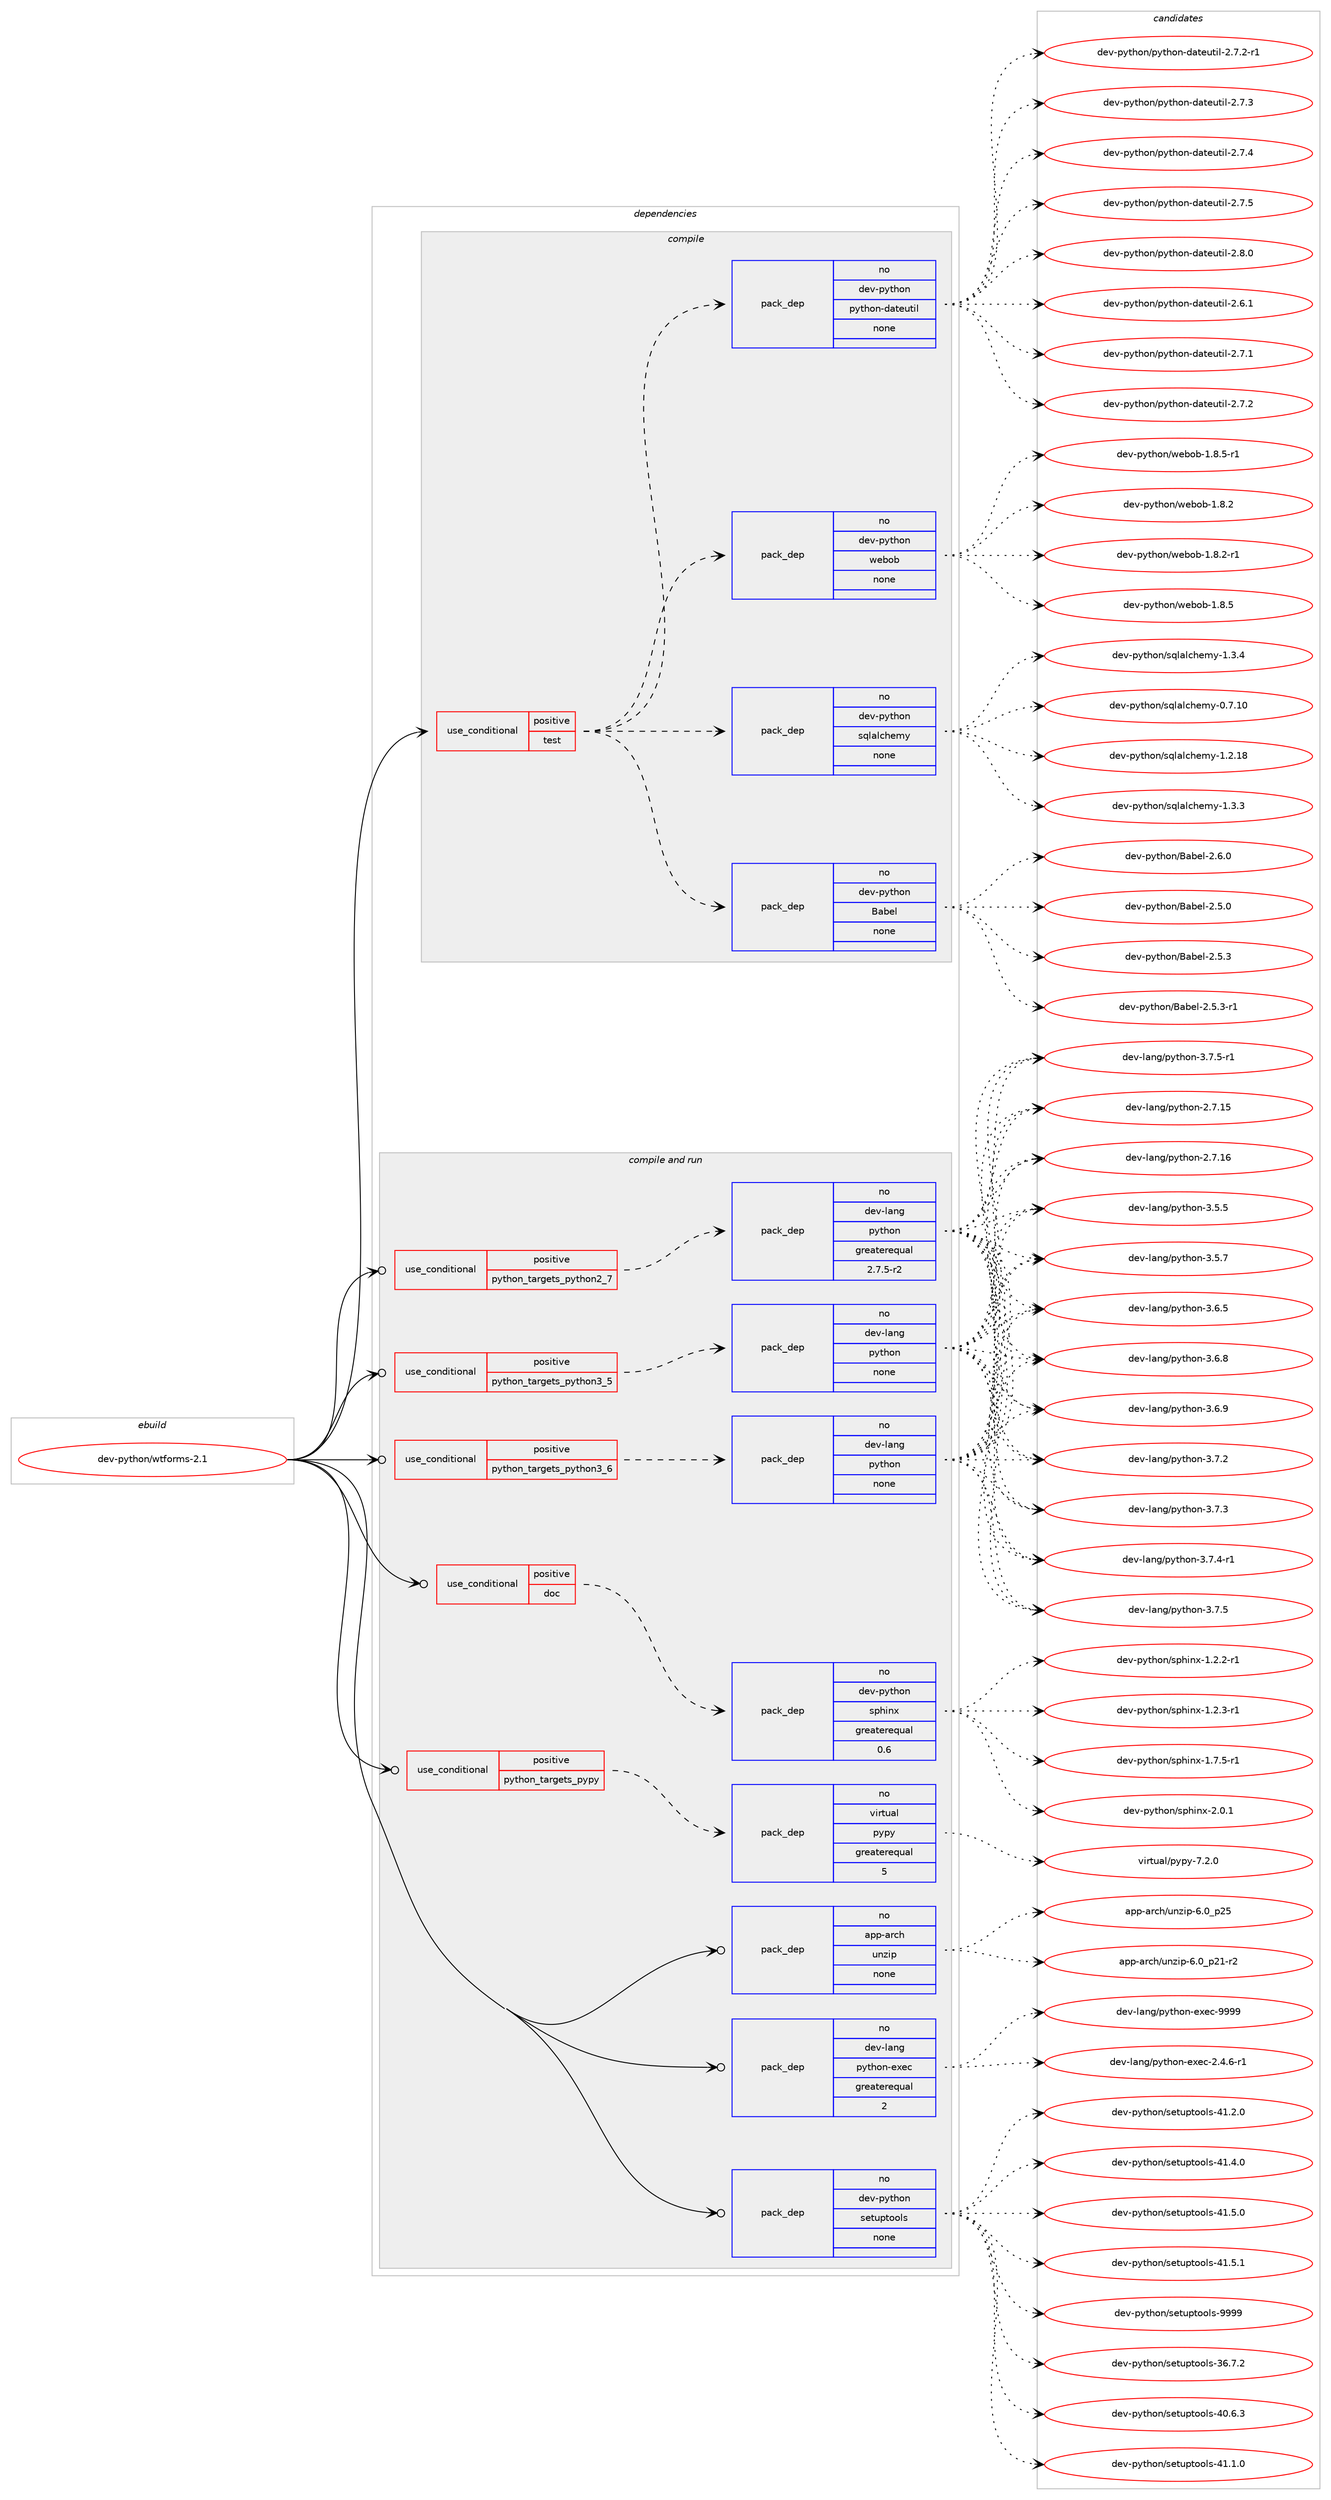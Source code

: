 digraph prolog {

# *************
# Graph options
# *************

newrank=true;
concentrate=true;
compound=true;
graph [rankdir=LR,fontname=Helvetica,fontsize=10,ranksep=1.5];#, ranksep=2.5, nodesep=0.2];
edge  [arrowhead=vee];
node  [fontname=Helvetica,fontsize=10];

# **********
# The ebuild
# **********

subgraph cluster_leftcol {
color=gray;
rank=same;
label=<<i>ebuild</i>>;
id [label="dev-python/wtforms-2.1", color=red, width=4, href="../dev-python/wtforms-2.1.svg"];
}

# ****************
# The dependencies
# ****************

subgraph cluster_midcol {
color=gray;
label=<<i>dependencies</i>>;
subgraph cluster_compile {
fillcolor="#eeeeee";
style=filled;
label=<<i>compile</i>>;
subgraph cond151601 {
dependency644345 [label=<<TABLE BORDER="0" CELLBORDER="1" CELLSPACING="0" CELLPADDING="4"><TR><TD ROWSPAN="3" CELLPADDING="10">use_conditional</TD></TR><TR><TD>positive</TD></TR><TR><TD>test</TD></TR></TABLE>>, shape=none, color=red];
subgraph pack480855 {
dependency644346 [label=<<TABLE BORDER="0" CELLBORDER="1" CELLSPACING="0" CELLPADDING="4" WIDTH="220"><TR><TD ROWSPAN="6" CELLPADDING="30">pack_dep</TD></TR><TR><TD WIDTH="110">no</TD></TR><TR><TD>dev-python</TD></TR><TR><TD>Babel</TD></TR><TR><TD>none</TD></TR><TR><TD></TD></TR></TABLE>>, shape=none, color=blue];
}
dependency644345:e -> dependency644346:w [weight=20,style="dashed",arrowhead="vee"];
subgraph pack480856 {
dependency644347 [label=<<TABLE BORDER="0" CELLBORDER="1" CELLSPACING="0" CELLPADDING="4" WIDTH="220"><TR><TD ROWSPAN="6" CELLPADDING="30">pack_dep</TD></TR><TR><TD WIDTH="110">no</TD></TR><TR><TD>dev-python</TD></TR><TR><TD>sqlalchemy</TD></TR><TR><TD>none</TD></TR><TR><TD></TD></TR></TABLE>>, shape=none, color=blue];
}
dependency644345:e -> dependency644347:w [weight=20,style="dashed",arrowhead="vee"];
subgraph pack480857 {
dependency644348 [label=<<TABLE BORDER="0" CELLBORDER="1" CELLSPACING="0" CELLPADDING="4" WIDTH="220"><TR><TD ROWSPAN="6" CELLPADDING="30">pack_dep</TD></TR><TR><TD WIDTH="110">no</TD></TR><TR><TD>dev-python</TD></TR><TR><TD>webob</TD></TR><TR><TD>none</TD></TR><TR><TD></TD></TR></TABLE>>, shape=none, color=blue];
}
dependency644345:e -> dependency644348:w [weight=20,style="dashed",arrowhead="vee"];
subgraph pack480858 {
dependency644349 [label=<<TABLE BORDER="0" CELLBORDER="1" CELLSPACING="0" CELLPADDING="4" WIDTH="220"><TR><TD ROWSPAN="6" CELLPADDING="30">pack_dep</TD></TR><TR><TD WIDTH="110">no</TD></TR><TR><TD>dev-python</TD></TR><TR><TD>python-dateutil</TD></TR><TR><TD>none</TD></TR><TR><TD></TD></TR></TABLE>>, shape=none, color=blue];
}
dependency644345:e -> dependency644349:w [weight=20,style="dashed",arrowhead="vee"];
}
id:e -> dependency644345:w [weight=20,style="solid",arrowhead="vee"];
}
subgraph cluster_compileandrun {
fillcolor="#eeeeee";
style=filled;
label=<<i>compile and run</i>>;
subgraph cond151602 {
dependency644350 [label=<<TABLE BORDER="0" CELLBORDER="1" CELLSPACING="0" CELLPADDING="4"><TR><TD ROWSPAN="3" CELLPADDING="10">use_conditional</TD></TR><TR><TD>positive</TD></TR><TR><TD>doc</TD></TR></TABLE>>, shape=none, color=red];
subgraph pack480859 {
dependency644351 [label=<<TABLE BORDER="0" CELLBORDER="1" CELLSPACING="0" CELLPADDING="4" WIDTH="220"><TR><TD ROWSPAN="6" CELLPADDING="30">pack_dep</TD></TR><TR><TD WIDTH="110">no</TD></TR><TR><TD>dev-python</TD></TR><TR><TD>sphinx</TD></TR><TR><TD>greaterequal</TD></TR><TR><TD>0.6</TD></TR></TABLE>>, shape=none, color=blue];
}
dependency644350:e -> dependency644351:w [weight=20,style="dashed",arrowhead="vee"];
}
id:e -> dependency644350:w [weight=20,style="solid",arrowhead="odotvee"];
subgraph cond151603 {
dependency644352 [label=<<TABLE BORDER="0" CELLBORDER="1" CELLSPACING="0" CELLPADDING="4"><TR><TD ROWSPAN="3" CELLPADDING="10">use_conditional</TD></TR><TR><TD>positive</TD></TR><TR><TD>python_targets_pypy</TD></TR></TABLE>>, shape=none, color=red];
subgraph pack480860 {
dependency644353 [label=<<TABLE BORDER="0" CELLBORDER="1" CELLSPACING="0" CELLPADDING="4" WIDTH="220"><TR><TD ROWSPAN="6" CELLPADDING="30">pack_dep</TD></TR><TR><TD WIDTH="110">no</TD></TR><TR><TD>virtual</TD></TR><TR><TD>pypy</TD></TR><TR><TD>greaterequal</TD></TR><TR><TD>5</TD></TR></TABLE>>, shape=none, color=blue];
}
dependency644352:e -> dependency644353:w [weight=20,style="dashed",arrowhead="vee"];
}
id:e -> dependency644352:w [weight=20,style="solid",arrowhead="odotvee"];
subgraph cond151604 {
dependency644354 [label=<<TABLE BORDER="0" CELLBORDER="1" CELLSPACING="0" CELLPADDING="4"><TR><TD ROWSPAN="3" CELLPADDING="10">use_conditional</TD></TR><TR><TD>positive</TD></TR><TR><TD>python_targets_python2_7</TD></TR></TABLE>>, shape=none, color=red];
subgraph pack480861 {
dependency644355 [label=<<TABLE BORDER="0" CELLBORDER="1" CELLSPACING="0" CELLPADDING="4" WIDTH="220"><TR><TD ROWSPAN="6" CELLPADDING="30">pack_dep</TD></TR><TR><TD WIDTH="110">no</TD></TR><TR><TD>dev-lang</TD></TR><TR><TD>python</TD></TR><TR><TD>greaterequal</TD></TR><TR><TD>2.7.5-r2</TD></TR></TABLE>>, shape=none, color=blue];
}
dependency644354:e -> dependency644355:w [weight=20,style="dashed",arrowhead="vee"];
}
id:e -> dependency644354:w [weight=20,style="solid",arrowhead="odotvee"];
subgraph cond151605 {
dependency644356 [label=<<TABLE BORDER="0" CELLBORDER="1" CELLSPACING="0" CELLPADDING="4"><TR><TD ROWSPAN="3" CELLPADDING="10">use_conditional</TD></TR><TR><TD>positive</TD></TR><TR><TD>python_targets_python3_5</TD></TR></TABLE>>, shape=none, color=red];
subgraph pack480862 {
dependency644357 [label=<<TABLE BORDER="0" CELLBORDER="1" CELLSPACING="0" CELLPADDING="4" WIDTH="220"><TR><TD ROWSPAN="6" CELLPADDING="30">pack_dep</TD></TR><TR><TD WIDTH="110">no</TD></TR><TR><TD>dev-lang</TD></TR><TR><TD>python</TD></TR><TR><TD>none</TD></TR><TR><TD></TD></TR></TABLE>>, shape=none, color=blue];
}
dependency644356:e -> dependency644357:w [weight=20,style="dashed",arrowhead="vee"];
}
id:e -> dependency644356:w [weight=20,style="solid",arrowhead="odotvee"];
subgraph cond151606 {
dependency644358 [label=<<TABLE BORDER="0" CELLBORDER="1" CELLSPACING="0" CELLPADDING="4"><TR><TD ROWSPAN="3" CELLPADDING="10">use_conditional</TD></TR><TR><TD>positive</TD></TR><TR><TD>python_targets_python3_6</TD></TR></TABLE>>, shape=none, color=red];
subgraph pack480863 {
dependency644359 [label=<<TABLE BORDER="0" CELLBORDER="1" CELLSPACING="0" CELLPADDING="4" WIDTH="220"><TR><TD ROWSPAN="6" CELLPADDING="30">pack_dep</TD></TR><TR><TD WIDTH="110">no</TD></TR><TR><TD>dev-lang</TD></TR><TR><TD>python</TD></TR><TR><TD>none</TD></TR><TR><TD></TD></TR></TABLE>>, shape=none, color=blue];
}
dependency644358:e -> dependency644359:w [weight=20,style="dashed",arrowhead="vee"];
}
id:e -> dependency644358:w [weight=20,style="solid",arrowhead="odotvee"];
subgraph pack480864 {
dependency644360 [label=<<TABLE BORDER="0" CELLBORDER="1" CELLSPACING="0" CELLPADDING="4" WIDTH="220"><TR><TD ROWSPAN="6" CELLPADDING="30">pack_dep</TD></TR><TR><TD WIDTH="110">no</TD></TR><TR><TD>app-arch</TD></TR><TR><TD>unzip</TD></TR><TR><TD>none</TD></TR><TR><TD></TD></TR></TABLE>>, shape=none, color=blue];
}
id:e -> dependency644360:w [weight=20,style="solid",arrowhead="odotvee"];
subgraph pack480865 {
dependency644361 [label=<<TABLE BORDER="0" CELLBORDER="1" CELLSPACING="0" CELLPADDING="4" WIDTH="220"><TR><TD ROWSPAN="6" CELLPADDING="30">pack_dep</TD></TR><TR><TD WIDTH="110">no</TD></TR><TR><TD>dev-lang</TD></TR><TR><TD>python-exec</TD></TR><TR><TD>greaterequal</TD></TR><TR><TD>2</TD></TR></TABLE>>, shape=none, color=blue];
}
id:e -> dependency644361:w [weight=20,style="solid",arrowhead="odotvee"];
subgraph pack480866 {
dependency644362 [label=<<TABLE BORDER="0" CELLBORDER="1" CELLSPACING="0" CELLPADDING="4" WIDTH="220"><TR><TD ROWSPAN="6" CELLPADDING="30">pack_dep</TD></TR><TR><TD WIDTH="110">no</TD></TR><TR><TD>dev-python</TD></TR><TR><TD>setuptools</TD></TR><TR><TD>none</TD></TR><TR><TD></TD></TR></TABLE>>, shape=none, color=blue];
}
id:e -> dependency644362:w [weight=20,style="solid",arrowhead="odotvee"];
}
subgraph cluster_run {
fillcolor="#eeeeee";
style=filled;
label=<<i>run</i>>;
}
}

# **************
# The candidates
# **************

subgraph cluster_choices {
rank=same;
color=gray;
label=<<i>candidates</i>>;

subgraph choice480855 {
color=black;
nodesep=1;
choice1001011184511212111610411111047669798101108455046534648 [label="dev-python/Babel-2.5.0", color=red, width=4,href="../dev-python/Babel-2.5.0.svg"];
choice1001011184511212111610411111047669798101108455046534651 [label="dev-python/Babel-2.5.3", color=red, width=4,href="../dev-python/Babel-2.5.3.svg"];
choice10010111845112121116104111110476697981011084550465346514511449 [label="dev-python/Babel-2.5.3-r1", color=red, width=4,href="../dev-python/Babel-2.5.3-r1.svg"];
choice1001011184511212111610411111047669798101108455046544648 [label="dev-python/Babel-2.6.0", color=red, width=4,href="../dev-python/Babel-2.6.0.svg"];
dependency644346:e -> choice1001011184511212111610411111047669798101108455046534648:w [style=dotted,weight="100"];
dependency644346:e -> choice1001011184511212111610411111047669798101108455046534651:w [style=dotted,weight="100"];
dependency644346:e -> choice10010111845112121116104111110476697981011084550465346514511449:w [style=dotted,weight="100"];
dependency644346:e -> choice1001011184511212111610411111047669798101108455046544648:w [style=dotted,weight="100"];
}
subgraph choice480856 {
color=black;
nodesep=1;
choice1001011184511212111610411111047115113108971089910410110912145484655464948 [label="dev-python/sqlalchemy-0.7.10", color=red, width=4,href="../dev-python/sqlalchemy-0.7.10.svg"];
choice1001011184511212111610411111047115113108971089910410110912145494650464956 [label="dev-python/sqlalchemy-1.2.18", color=red, width=4,href="../dev-python/sqlalchemy-1.2.18.svg"];
choice10010111845112121116104111110471151131089710899104101109121454946514651 [label="dev-python/sqlalchemy-1.3.3", color=red, width=4,href="../dev-python/sqlalchemy-1.3.3.svg"];
choice10010111845112121116104111110471151131089710899104101109121454946514652 [label="dev-python/sqlalchemy-1.3.4", color=red, width=4,href="../dev-python/sqlalchemy-1.3.4.svg"];
dependency644347:e -> choice1001011184511212111610411111047115113108971089910410110912145484655464948:w [style=dotted,weight="100"];
dependency644347:e -> choice1001011184511212111610411111047115113108971089910410110912145494650464956:w [style=dotted,weight="100"];
dependency644347:e -> choice10010111845112121116104111110471151131089710899104101109121454946514651:w [style=dotted,weight="100"];
dependency644347:e -> choice10010111845112121116104111110471151131089710899104101109121454946514652:w [style=dotted,weight="100"];
}
subgraph choice480857 {
color=black;
nodesep=1;
choice10010111845112121116104111110471191019811198454946564650 [label="dev-python/webob-1.8.2", color=red, width=4,href="../dev-python/webob-1.8.2.svg"];
choice100101118451121211161041111104711910198111984549465646504511449 [label="dev-python/webob-1.8.2-r1", color=red, width=4,href="../dev-python/webob-1.8.2-r1.svg"];
choice10010111845112121116104111110471191019811198454946564653 [label="dev-python/webob-1.8.5", color=red, width=4,href="../dev-python/webob-1.8.5.svg"];
choice100101118451121211161041111104711910198111984549465646534511449 [label="dev-python/webob-1.8.5-r1", color=red, width=4,href="../dev-python/webob-1.8.5-r1.svg"];
dependency644348:e -> choice10010111845112121116104111110471191019811198454946564650:w [style=dotted,weight="100"];
dependency644348:e -> choice100101118451121211161041111104711910198111984549465646504511449:w [style=dotted,weight="100"];
dependency644348:e -> choice10010111845112121116104111110471191019811198454946564653:w [style=dotted,weight="100"];
dependency644348:e -> choice100101118451121211161041111104711910198111984549465646534511449:w [style=dotted,weight="100"];
}
subgraph choice480858 {
color=black;
nodesep=1;
choice10010111845112121116104111110471121211161041111104510097116101117116105108455046544649 [label="dev-python/python-dateutil-2.6.1", color=red, width=4,href="../dev-python/python-dateutil-2.6.1.svg"];
choice10010111845112121116104111110471121211161041111104510097116101117116105108455046554649 [label="dev-python/python-dateutil-2.7.1", color=red, width=4,href="../dev-python/python-dateutil-2.7.1.svg"];
choice10010111845112121116104111110471121211161041111104510097116101117116105108455046554650 [label="dev-python/python-dateutil-2.7.2", color=red, width=4,href="../dev-python/python-dateutil-2.7.2.svg"];
choice100101118451121211161041111104711212111610411111045100971161011171161051084550465546504511449 [label="dev-python/python-dateutil-2.7.2-r1", color=red, width=4,href="../dev-python/python-dateutil-2.7.2-r1.svg"];
choice10010111845112121116104111110471121211161041111104510097116101117116105108455046554651 [label="dev-python/python-dateutil-2.7.3", color=red, width=4,href="../dev-python/python-dateutil-2.7.3.svg"];
choice10010111845112121116104111110471121211161041111104510097116101117116105108455046554652 [label="dev-python/python-dateutil-2.7.4", color=red, width=4,href="../dev-python/python-dateutil-2.7.4.svg"];
choice10010111845112121116104111110471121211161041111104510097116101117116105108455046554653 [label="dev-python/python-dateutil-2.7.5", color=red, width=4,href="../dev-python/python-dateutil-2.7.5.svg"];
choice10010111845112121116104111110471121211161041111104510097116101117116105108455046564648 [label="dev-python/python-dateutil-2.8.0", color=red, width=4,href="../dev-python/python-dateutil-2.8.0.svg"];
dependency644349:e -> choice10010111845112121116104111110471121211161041111104510097116101117116105108455046544649:w [style=dotted,weight="100"];
dependency644349:e -> choice10010111845112121116104111110471121211161041111104510097116101117116105108455046554649:w [style=dotted,weight="100"];
dependency644349:e -> choice10010111845112121116104111110471121211161041111104510097116101117116105108455046554650:w [style=dotted,weight="100"];
dependency644349:e -> choice100101118451121211161041111104711212111610411111045100971161011171161051084550465546504511449:w [style=dotted,weight="100"];
dependency644349:e -> choice10010111845112121116104111110471121211161041111104510097116101117116105108455046554651:w [style=dotted,weight="100"];
dependency644349:e -> choice10010111845112121116104111110471121211161041111104510097116101117116105108455046554652:w [style=dotted,weight="100"];
dependency644349:e -> choice10010111845112121116104111110471121211161041111104510097116101117116105108455046554653:w [style=dotted,weight="100"];
dependency644349:e -> choice10010111845112121116104111110471121211161041111104510097116101117116105108455046564648:w [style=dotted,weight="100"];
}
subgraph choice480859 {
color=black;
nodesep=1;
choice10010111845112121116104111110471151121041051101204549465046504511449 [label="dev-python/sphinx-1.2.2-r1", color=red, width=4,href="../dev-python/sphinx-1.2.2-r1.svg"];
choice10010111845112121116104111110471151121041051101204549465046514511449 [label="dev-python/sphinx-1.2.3-r1", color=red, width=4,href="../dev-python/sphinx-1.2.3-r1.svg"];
choice10010111845112121116104111110471151121041051101204549465546534511449 [label="dev-python/sphinx-1.7.5-r1", color=red, width=4,href="../dev-python/sphinx-1.7.5-r1.svg"];
choice1001011184511212111610411111047115112104105110120455046484649 [label="dev-python/sphinx-2.0.1", color=red, width=4,href="../dev-python/sphinx-2.0.1.svg"];
dependency644351:e -> choice10010111845112121116104111110471151121041051101204549465046504511449:w [style=dotted,weight="100"];
dependency644351:e -> choice10010111845112121116104111110471151121041051101204549465046514511449:w [style=dotted,weight="100"];
dependency644351:e -> choice10010111845112121116104111110471151121041051101204549465546534511449:w [style=dotted,weight="100"];
dependency644351:e -> choice1001011184511212111610411111047115112104105110120455046484649:w [style=dotted,weight="100"];
}
subgraph choice480860 {
color=black;
nodesep=1;
choice1181051141161179710847112121112121455546504648 [label="virtual/pypy-7.2.0", color=red, width=4,href="../virtual/pypy-7.2.0.svg"];
dependency644353:e -> choice1181051141161179710847112121112121455546504648:w [style=dotted,weight="100"];
}
subgraph choice480861 {
color=black;
nodesep=1;
choice10010111845108971101034711212111610411111045504655464953 [label="dev-lang/python-2.7.15", color=red, width=4,href="../dev-lang/python-2.7.15.svg"];
choice10010111845108971101034711212111610411111045504655464954 [label="dev-lang/python-2.7.16", color=red, width=4,href="../dev-lang/python-2.7.16.svg"];
choice100101118451089711010347112121116104111110455146534653 [label="dev-lang/python-3.5.5", color=red, width=4,href="../dev-lang/python-3.5.5.svg"];
choice100101118451089711010347112121116104111110455146534655 [label="dev-lang/python-3.5.7", color=red, width=4,href="../dev-lang/python-3.5.7.svg"];
choice100101118451089711010347112121116104111110455146544653 [label="dev-lang/python-3.6.5", color=red, width=4,href="../dev-lang/python-3.6.5.svg"];
choice100101118451089711010347112121116104111110455146544656 [label="dev-lang/python-3.6.8", color=red, width=4,href="../dev-lang/python-3.6.8.svg"];
choice100101118451089711010347112121116104111110455146544657 [label="dev-lang/python-3.6.9", color=red, width=4,href="../dev-lang/python-3.6.9.svg"];
choice100101118451089711010347112121116104111110455146554650 [label="dev-lang/python-3.7.2", color=red, width=4,href="../dev-lang/python-3.7.2.svg"];
choice100101118451089711010347112121116104111110455146554651 [label="dev-lang/python-3.7.3", color=red, width=4,href="../dev-lang/python-3.7.3.svg"];
choice1001011184510897110103471121211161041111104551465546524511449 [label="dev-lang/python-3.7.4-r1", color=red, width=4,href="../dev-lang/python-3.7.4-r1.svg"];
choice100101118451089711010347112121116104111110455146554653 [label="dev-lang/python-3.7.5", color=red, width=4,href="../dev-lang/python-3.7.5.svg"];
choice1001011184510897110103471121211161041111104551465546534511449 [label="dev-lang/python-3.7.5-r1", color=red, width=4,href="../dev-lang/python-3.7.5-r1.svg"];
dependency644355:e -> choice10010111845108971101034711212111610411111045504655464953:w [style=dotted,weight="100"];
dependency644355:e -> choice10010111845108971101034711212111610411111045504655464954:w [style=dotted,weight="100"];
dependency644355:e -> choice100101118451089711010347112121116104111110455146534653:w [style=dotted,weight="100"];
dependency644355:e -> choice100101118451089711010347112121116104111110455146534655:w [style=dotted,weight="100"];
dependency644355:e -> choice100101118451089711010347112121116104111110455146544653:w [style=dotted,weight="100"];
dependency644355:e -> choice100101118451089711010347112121116104111110455146544656:w [style=dotted,weight="100"];
dependency644355:e -> choice100101118451089711010347112121116104111110455146544657:w [style=dotted,weight="100"];
dependency644355:e -> choice100101118451089711010347112121116104111110455146554650:w [style=dotted,weight="100"];
dependency644355:e -> choice100101118451089711010347112121116104111110455146554651:w [style=dotted,weight="100"];
dependency644355:e -> choice1001011184510897110103471121211161041111104551465546524511449:w [style=dotted,weight="100"];
dependency644355:e -> choice100101118451089711010347112121116104111110455146554653:w [style=dotted,weight="100"];
dependency644355:e -> choice1001011184510897110103471121211161041111104551465546534511449:w [style=dotted,weight="100"];
}
subgraph choice480862 {
color=black;
nodesep=1;
choice10010111845108971101034711212111610411111045504655464953 [label="dev-lang/python-2.7.15", color=red, width=4,href="../dev-lang/python-2.7.15.svg"];
choice10010111845108971101034711212111610411111045504655464954 [label="dev-lang/python-2.7.16", color=red, width=4,href="../dev-lang/python-2.7.16.svg"];
choice100101118451089711010347112121116104111110455146534653 [label="dev-lang/python-3.5.5", color=red, width=4,href="../dev-lang/python-3.5.5.svg"];
choice100101118451089711010347112121116104111110455146534655 [label="dev-lang/python-3.5.7", color=red, width=4,href="../dev-lang/python-3.5.7.svg"];
choice100101118451089711010347112121116104111110455146544653 [label="dev-lang/python-3.6.5", color=red, width=4,href="../dev-lang/python-3.6.5.svg"];
choice100101118451089711010347112121116104111110455146544656 [label="dev-lang/python-3.6.8", color=red, width=4,href="../dev-lang/python-3.6.8.svg"];
choice100101118451089711010347112121116104111110455146544657 [label="dev-lang/python-3.6.9", color=red, width=4,href="../dev-lang/python-3.6.9.svg"];
choice100101118451089711010347112121116104111110455146554650 [label="dev-lang/python-3.7.2", color=red, width=4,href="../dev-lang/python-3.7.2.svg"];
choice100101118451089711010347112121116104111110455146554651 [label="dev-lang/python-3.7.3", color=red, width=4,href="../dev-lang/python-3.7.3.svg"];
choice1001011184510897110103471121211161041111104551465546524511449 [label="dev-lang/python-3.7.4-r1", color=red, width=4,href="../dev-lang/python-3.7.4-r1.svg"];
choice100101118451089711010347112121116104111110455146554653 [label="dev-lang/python-3.7.5", color=red, width=4,href="../dev-lang/python-3.7.5.svg"];
choice1001011184510897110103471121211161041111104551465546534511449 [label="dev-lang/python-3.7.5-r1", color=red, width=4,href="../dev-lang/python-3.7.5-r1.svg"];
dependency644357:e -> choice10010111845108971101034711212111610411111045504655464953:w [style=dotted,weight="100"];
dependency644357:e -> choice10010111845108971101034711212111610411111045504655464954:w [style=dotted,weight="100"];
dependency644357:e -> choice100101118451089711010347112121116104111110455146534653:w [style=dotted,weight="100"];
dependency644357:e -> choice100101118451089711010347112121116104111110455146534655:w [style=dotted,weight="100"];
dependency644357:e -> choice100101118451089711010347112121116104111110455146544653:w [style=dotted,weight="100"];
dependency644357:e -> choice100101118451089711010347112121116104111110455146544656:w [style=dotted,weight="100"];
dependency644357:e -> choice100101118451089711010347112121116104111110455146544657:w [style=dotted,weight="100"];
dependency644357:e -> choice100101118451089711010347112121116104111110455146554650:w [style=dotted,weight="100"];
dependency644357:e -> choice100101118451089711010347112121116104111110455146554651:w [style=dotted,weight="100"];
dependency644357:e -> choice1001011184510897110103471121211161041111104551465546524511449:w [style=dotted,weight="100"];
dependency644357:e -> choice100101118451089711010347112121116104111110455146554653:w [style=dotted,weight="100"];
dependency644357:e -> choice1001011184510897110103471121211161041111104551465546534511449:w [style=dotted,weight="100"];
}
subgraph choice480863 {
color=black;
nodesep=1;
choice10010111845108971101034711212111610411111045504655464953 [label="dev-lang/python-2.7.15", color=red, width=4,href="../dev-lang/python-2.7.15.svg"];
choice10010111845108971101034711212111610411111045504655464954 [label="dev-lang/python-2.7.16", color=red, width=4,href="../dev-lang/python-2.7.16.svg"];
choice100101118451089711010347112121116104111110455146534653 [label="dev-lang/python-3.5.5", color=red, width=4,href="../dev-lang/python-3.5.5.svg"];
choice100101118451089711010347112121116104111110455146534655 [label="dev-lang/python-3.5.7", color=red, width=4,href="../dev-lang/python-3.5.7.svg"];
choice100101118451089711010347112121116104111110455146544653 [label="dev-lang/python-3.6.5", color=red, width=4,href="../dev-lang/python-3.6.5.svg"];
choice100101118451089711010347112121116104111110455146544656 [label="dev-lang/python-3.6.8", color=red, width=4,href="../dev-lang/python-3.6.8.svg"];
choice100101118451089711010347112121116104111110455146544657 [label="dev-lang/python-3.6.9", color=red, width=4,href="../dev-lang/python-3.6.9.svg"];
choice100101118451089711010347112121116104111110455146554650 [label="dev-lang/python-3.7.2", color=red, width=4,href="../dev-lang/python-3.7.2.svg"];
choice100101118451089711010347112121116104111110455146554651 [label="dev-lang/python-3.7.3", color=red, width=4,href="../dev-lang/python-3.7.3.svg"];
choice1001011184510897110103471121211161041111104551465546524511449 [label="dev-lang/python-3.7.4-r1", color=red, width=4,href="../dev-lang/python-3.7.4-r1.svg"];
choice100101118451089711010347112121116104111110455146554653 [label="dev-lang/python-3.7.5", color=red, width=4,href="../dev-lang/python-3.7.5.svg"];
choice1001011184510897110103471121211161041111104551465546534511449 [label="dev-lang/python-3.7.5-r1", color=red, width=4,href="../dev-lang/python-3.7.5-r1.svg"];
dependency644359:e -> choice10010111845108971101034711212111610411111045504655464953:w [style=dotted,weight="100"];
dependency644359:e -> choice10010111845108971101034711212111610411111045504655464954:w [style=dotted,weight="100"];
dependency644359:e -> choice100101118451089711010347112121116104111110455146534653:w [style=dotted,weight="100"];
dependency644359:e -> choice100101118451089711010347112121116104111110455146534655:w [style=dotted,weight="100"];
dependency644359:e -> choice100101118451089711010347112121116104111110455146544653:w [style=dotted,weight="100"];
dependency644359:e -> choice100101118451089711010347112121116104111110455146544656:w [style=dotted,weight="100"];
dependency644359:e -> choice100101118451089711010347112121116104111110455146544657:w [style=dotted,weight="100"];
dependency644359:e -> choice100101118451089711010347112121116104111110455146554650:w [style=dotted,weight="100"];
dependency644359:e -> choice100101118451089711010347112121116104111110455146554651:w [style=dotted,weight="100"];
dependency644359:e -> choice1001011184510897110103471121211161041111104551465546524511449:w [style=dotted,weight="100"];
dependency644359:e -> choice100101118451089711010347112121116104111110455146554653:w [style=dotted,weight="100"];
dependency644359:e -> choice1001011184510897110103471121211161041111104551465546534511449:w [style=dotted,weight="100"];
}
subgraph choice480864 {
color=black;
nodesep=1;
choice9711211245971149910447117110122105112455446489511250494511450 [label="app-arch/unzip-6.0_p21-r2", color=red, width=4,href="../app-arch/unzip-6.0_p21-r2.svg"];
choice971121124597114991044711711012210511245544648951125053 [label="app-arch/unzip-6.0_p25", color=red, width=4,href="../app-arch/unzip-6.0_p25.svg"];
dependency644360:e -> choice9711211245971149910447117110122105112455446489511250494511450:w [style=dotted,weight="100"];
dependency644360:e -> choice971121124597114991044711711012210511245544648951125053:w [style=dotted,weight="100"];
}
subgraph choice480865 {
color=black;
nodesep=1;
choice10010111845108971101034711212111610411111045101120101994550465246544511449 [label="dev-lang/python-exec-2.4.6-r1", color=red, width=4,href="../dev-lang/python-exec-2.4.6-r1.svg"];
choice10010111845108971101034711212111610411111045101120101994557575757 [label="dev-lang/python-exec-9999", color=red, width=4,href="../dev-lang/python-exec-9999.svg"];
dependency644361:e -> choice10010111845108971101034711212111610411111045101120101994550465246544511449:w [style=dotted,weight="100"];
dependency644361:e -> choice10010111845108971101034711212111610411111045101120101994557575757:w [style=dotted,weight="100"];
}
subgraph choice480866 {
color=black;
nodesep=1;
choice100101118451121211161041111104711510111611711211611111110811545515446554650 [label="dev-python/setuptools-36.7.2", color=red, width=4,href="../dev-python/setuptools-36.7.2.svg"];
choice100101118451121211161041111104711510111611711211611111110811545524846544651 [label="dev-python/setuptools-40.6.3", color=red, width=4,href="../dev-python/setuptools-40.6.3.svg"];
choice100101118451121211161041111104711510111611711211611111110811545524946494648 [label="dev-python/setuptools-41.1.0", color=red, width=4,href="../dev-python/setuptools-41.1.0.svg"];
choice100101118451121211161041111104711510111611711211611111110811545524946504648 [label="dev-python/setuptools-41.2.0", color=red, width=4,href="../dev-python/setuptools-41.2.0.svg"];
choice100101118451121211161041111104711510111611711211611111110811545524946524648 [label="dev-python/setuptools-41.4.0", color=red, width=4,href="../dev-python/setuptools-41.4.0.svg"];
choice100101118451121211161041111104711510111611711211611111110811545524946534648 [label="dev-python/setuptools-41.5.0", color=red, width=4,href="../dev-python/setuptools-41.5.0.svg"];
choice100101118451121211161041111104711510111611711211611111110811545524946534649 [label="dev-python/setuptools-41.5.1", color=red, width=4,href="../dev-python/setuptools-41.5.1.svg"];
choice10010111845112121116104111110471151011161171121161111111081154557575757 [label="dev-python/setuptools-9999", color=red, width=4,href="../dev-python/setuptools-9999.svg"];
dependency644362:e -> choice100101118451121211161041111104711510111611711211611111110811545515446554650:w [style=dotted,weight="100"];
dependency644362:e -> choice100101118451121211161041111104711510111611711211611111110811545524846544651:w [style=dotted,weight="100"];
dependency644362:e -> choice100101118451121211161041111104711510111611711211611111110811545524946494648:w [style=dotted,weight="100"];
dependency644362:e -> choice100101118451121211161041111104711510111611711211611111110811545524946504648:w [style=dotted,weight="100"];
dependency644362:e -> choice100101118451121211161041111104711510111611711211611111110811545524946524648:w [style=dotted,weight="100"];
dependency644362:e -> choice100101118451121211161041111104711510111611711211611111110811545524946534648:w [style=dotted,weight="100"];
dependency644362:e -> choice100101118451121211161041111104711510111611711211611111110811545524946534649:w [style=dotted,weight="100"];
dependency644362:e -> choice10010111845112121116104111110471151011161171121161111111081154557575757:w [style=dotted,weight="100"];
}
}

}
